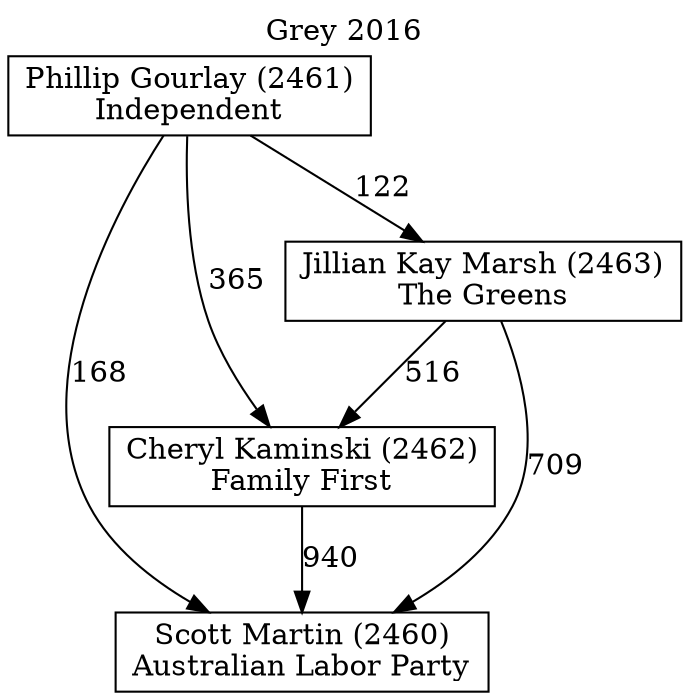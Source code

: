 // House preference flow
digraph "Scott Martin (2460)_Grey_2016" {
	graph [label="Grey 2016" labelloc=t mclimit=10]
	node [shape=box]
	"Phillip Gourlay (2461)" [label="Phillip Gourlay (2461)
Independent"]
	"Cheryl Kaminski (2462)" [label="Cheryl Kaminski (2462)
Family First"]
	"Scott Martin (2460)" [label="Scott Martin (2460)
Australian Labor Party"]
	"Jillian Kay Marsh (2463)" [label="Jillian Kay Marsh (2463)
The Greens"]
	"Jillian Kay Marsh (2463)" -> "Scott Martin (2460)" [label=709]
	"Phillip Gourlay (2461)" -> "Scott Martin (2460)" [label=168]
	"Cheryl Kaminski (2462)" -> "Scott Martin (2460)" [label=940]
	"Jillian Kay Marsh (2463)" -> "Cheryl Kaminski (2462)" [label=516]
	"Phillip Gourlay (2461)" -> "Jillian Kay Marsh (2463)" [label=122]
	"Phillip Gourlay (2461)" -> "Cheryl Kaminski (2462)" [label=365]
}
